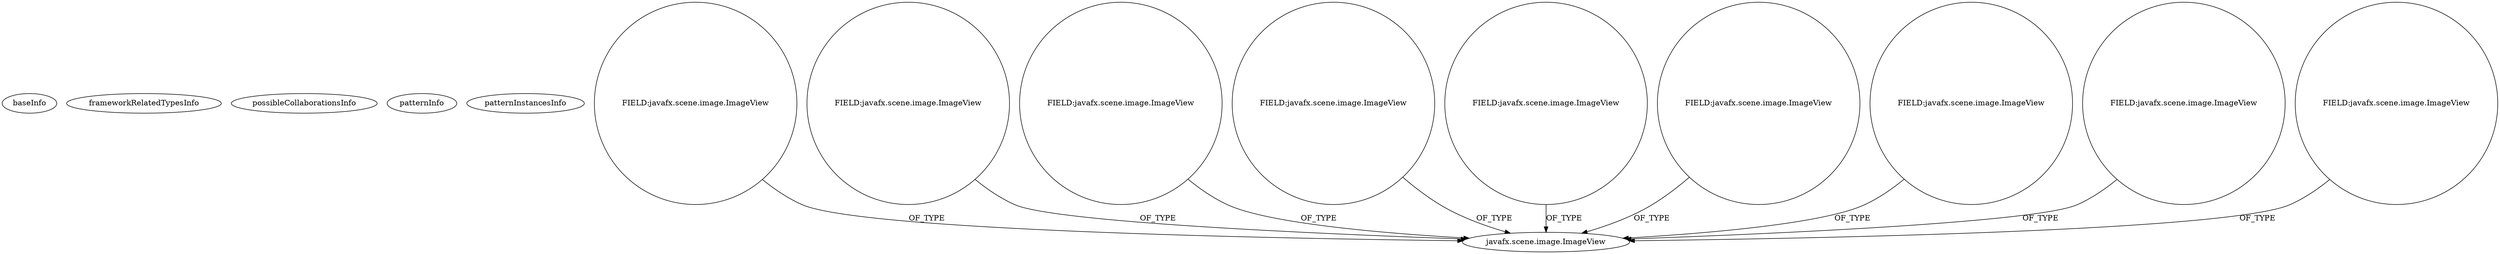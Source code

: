 digraph {
baseInfo[graphId=549,category="pattern",isAnonymous=false,possibleRelation=false]
frameworkRelatedTypesInfo[]
possibleCollaborationsInfo[]
patternInfo[frequency=4.0,patternRootClient=null]
patternInstancesInfo[0="JASCValentine-BrickBreaker~/JASCValentine-BrickBreaker/BrickBreaker-master/src/brickbreaker/Splash.java~Splash~565",1="dodaio-SoftwareBlack21G~/dodaio-SoftwareBlack21G/SoftwareBlack21G-master/Blackjack/src/Viewer/MainGamev2Controller.java~MainGamev2Controller~2521",2="Edenm-BlackJack~/Edenm-BlackJack/BlackJack-master/src/View/TableController.java~TableController~394",3="giatuyentiensinh-Project1~/giatuyentiensinh-Project1/Project1-master/Project1/src/control/MainUIController.java~MainUIController~2734"]
3[label="javafx.scene.image.ImageView",vertexType="FRAMEWORK_CLASS_TYPE",isFrameworkType=false]
34[label="FIELD:javafx.scene.image.ImageView",vertexType="FIELD_DECLARATION",isFrameworkType=false,shape=circle]
56[label="FIELD:javafx.scene.image.ImageView",vertexType="FIELD_DECLARATION",isFrameworkType=false,shape=circle]
30[label="FIELD:javafx.scene.image.ImageView",vertexType="FIELD_DECLARATION",isFrameworkType=false,shape=circle]
20[label="FIELD:javafx.scene.image.ImageView",vertexType="FIELD_DECLARATION",isFrameworkType=false,shape=circle]
2[label="FIELD:javafx.scene.image.ImageView",vertexType="FIELD_DECLARATION",isFrameworkType=false,shape=circle]
62[label="FIELD:javafx.scene.image.ImageView",vertexType="FIELD_DECLARATION",isFrameworkType=false,shape=circle]
64[label="FIELD:javafx.scene.image.ImageView",vertexType="FIELD_DECLARATION",isFrameworkType=false,shape=circle]
24[label="FIELD:javafx.scene.image.ImageView",vertexType="FIELD_DECLARATION",isFrameworkType=false,shape=circle]
26[label="FIELD:javafx.scene.image.ImageView",vertexType="FIELD_DECLARATION",isFrameworkType=false,shape=circle]
20->3[label="OF_TYPE"]
56->3[label="OF_TYPE"]
62->3[label="OF_TYPE"]
24->3[label="OF_TYPE"]
2->3[label="OF_TYPE"]
26->3[label="OF_TYPE"]
64->3[label="OF_TYPE"]
30->3[label="OF_TYPE"]
34->3[label="OF_TYPE"]
}
